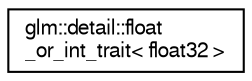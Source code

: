 digraph "Graphical Class Hierarchy"
{
  edge [fontname="FreeSans",fontsize="10",labelfontname="FreeSans",labelfontsize="10"];
  node [fontname="FreeSans",fontsize="10",shape=record];
  rankdir="LR";
  Node1 [label="glm::detail::float\l_or_int_trait\< float32 \>",height=0.2,width=0.4,color="black", fillcolor="white", style="filled",URL="$d7/d81/structglm_1_1detail_1_1float__or__int__trait_3_01float32_01_4.html"];
}
